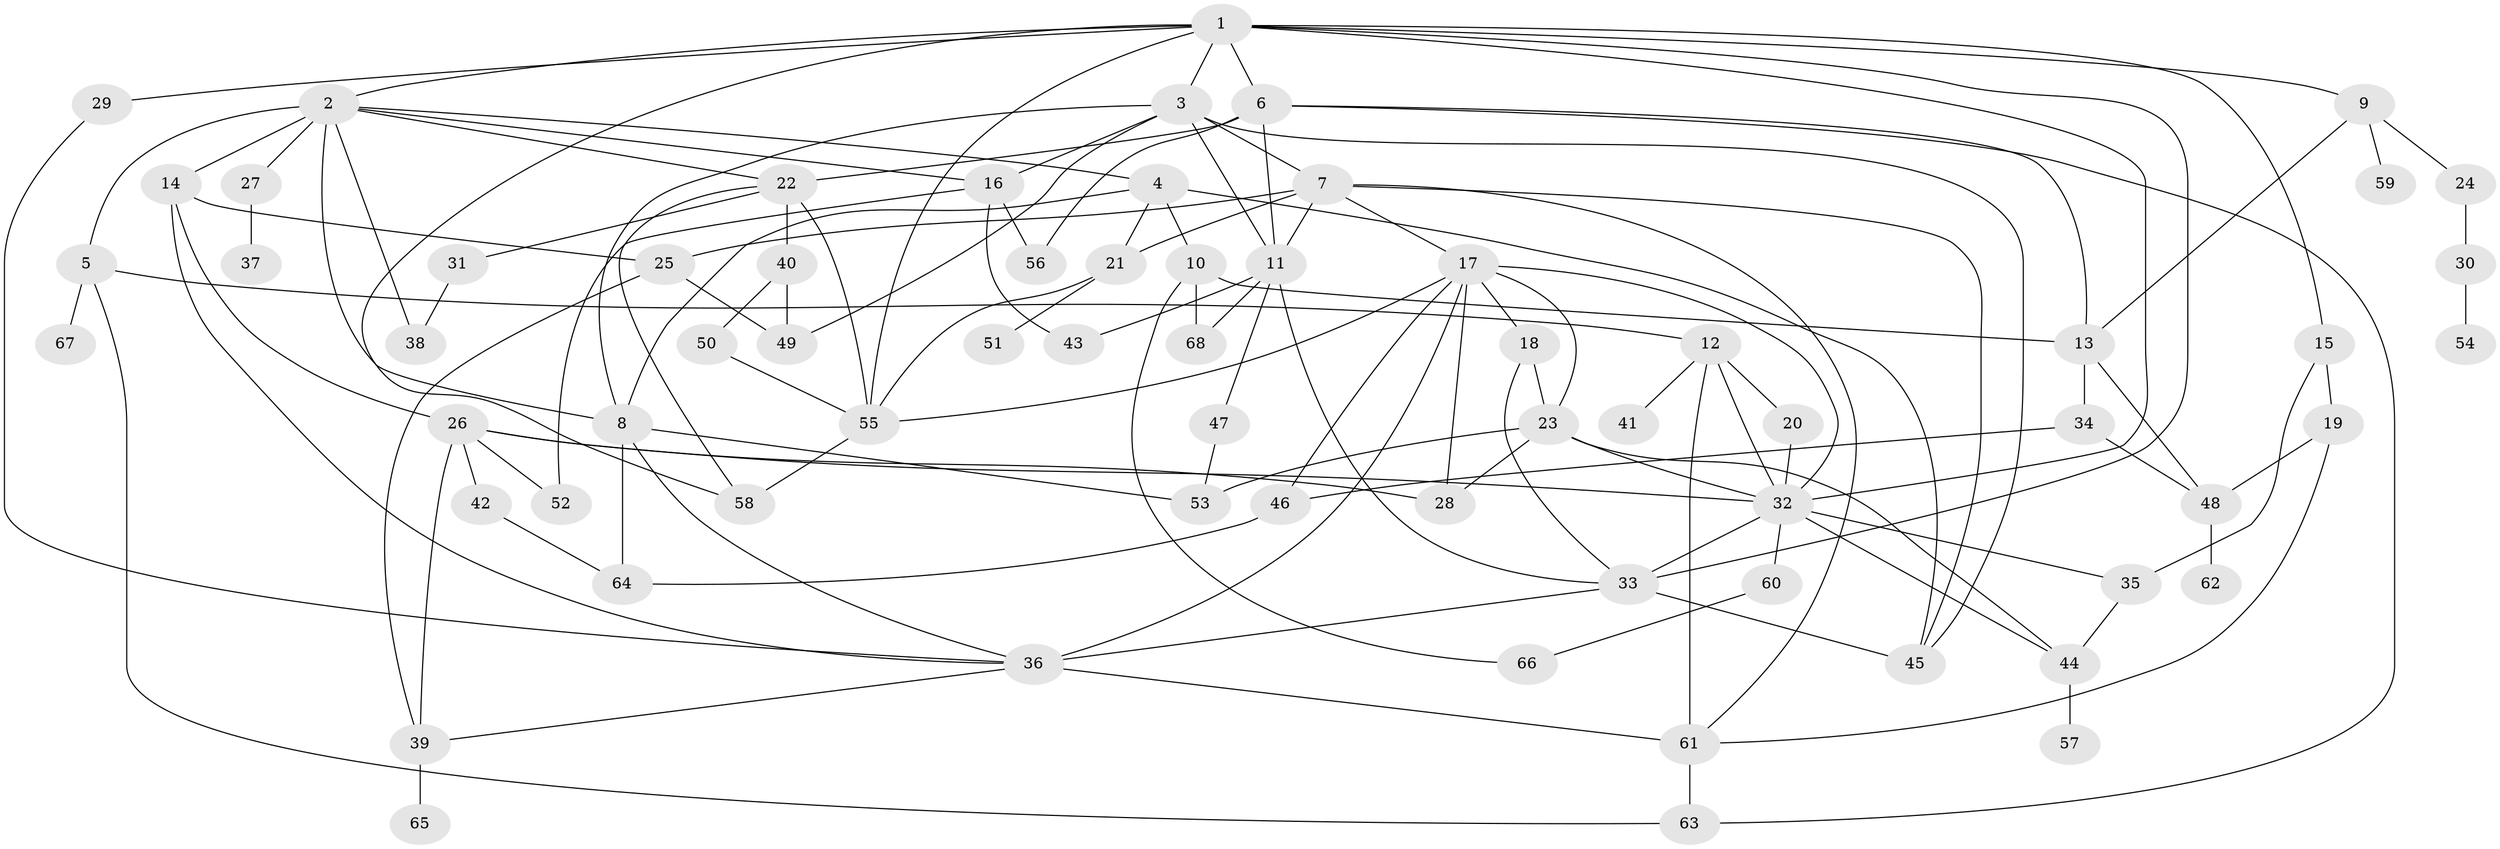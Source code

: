 // original degree distribution, {11: 0.007407407407407408, 10: 0.007407407407407408, 5: 0.08888888888888889, 2: 0.24444444444444444, 7: 0.02962962962962963, 6: 0.02962962962962963, 4: 0.15555555555555556, 1: 0.2222222222222222, 3: 0.21481481481481482}
// Generated by graph-tools (version 1.1) at 2025/34/03/09/25 02:34:07]
// undirected, 68 vertices, 126 edges
graph export_dot {
graph [start="1"]
  node [color=gray90,style=filled];
  1;
  2;
  3;
  4;
  5;
  6;
  7;
  8;
  9;
  10;
  11;
  12;
  13;
  14;
  15;
  16;
  17;
  18;
  19;
  20;
  21;
  22;
  23;
  24;
  25;
  26;
  27;
  28;
  29;
  30;
  31;
  32;
  33;
  34;
  35;
  36;
  37;
  38;
  39;
  40;
  41;
  42;
  43;
  44;
  45;
  46;
  47;
  48;
  49;
  50;
  51;
  52;
  53;
  54;
  55;
  56;
  57;
  58;
  59;
  60;
  61;
  62;
  63;
  64;
  65;
  66;
  67;
  68;
  1 -- 2 [weight=1.0];
  1 -- 3 [weight=1.0];
  1 -- 6 [weight=1.0];
  1 -- 9 [weight=1.0];
  1 -- 15 [weight=1.0];
  1 -- 29 [weight=1.0];
  1 -- 32 [weight=1.0];
  1 -- 33 [weight=1.0];
  1 -- 55 [weight=1.0];
  1 -- 58 [weight=1.0];
  2 -- 4 [weight=1.0];
  2 -- 5 [weight=1.0];
  2 -- 8 [weight=2.0];
  2 -- 14 [weight=1.0];
  2 -- 16 [weight=1.0];
  2 -- 22 [weight=1.0];
  2 -- 27 [weight=1.0];
  2 -- 38 [weight=1.0];
  3 -- 7 [weight=1.0];
  3 -- 8 [weight=1.0];
  3 -- 11 [weight=1.0];
  3 -- 16 [weight=1.0];
  3 -- 45 [weight=1.0];
  3 -- 49 [weight=1.0];
  4 -- 8 [weight=1.0];
  4 -- 10 [weight=2.0];
  4 -- 21 [weight=1.0];
  4 -- 45 [weight=1.0];
  5 -- 12 [weight=1.0];
  5 -- 63 [weight=1.0];
  5 -- 67 [weight=1.0];
  6 -- 11 [weight=1.0];
  6 -- 13 [weight=1.0];
  6 -- 22 [weight=1.0];
  6 -- 56 [weight=1.0];
  6 -- 63 [weight=1.0];
  7 -- 11 [weight=1.0];
  7 -- 17 [weight=1.0];
  7 -- 21 [weight=1.0];
  7 -- 25 [weight=2.0];
  7 -- 45 [weight=1.0];
  7 -- 61 [weight=1.0];
  8 -- 36 [weight=1.0];
  8 -- 53 [weight=1.0];
  8 -- 64 [weight=2.0];
  9 -- 13 [weight=1.0];
  9 -- 24 [weight=1.0];
  9 -- 59 [weight=1.0];
  10 -- 13 [weight=1.0];
  10 -- 66 [weight=1.0];
  10 -- 68 [weight=1.0];
  11 -- 33 [weight=1.0];
  11 -- 43 [weight=2.0];
  11 -- 47 [weight=1.0];
  11 -- 68 [weight=1.0];
  12 -- 20 [weight=2.0];
  12 -- 32 [weight=1.0];
  12 -- 41 [weight=1.0];
  12 -- 61 [weight=1.0];
  13 -- 34 [weight=1.0];
  13 -- 48 [weight=1.0];
  14 -- 25 [weight=1.0];
  14 -- 26 [weight=1.0];
  14 -- 36 [weight=1.0];
  15 -- 19 [weight=1.0];
  15 -- 35 [weight=1.0];
  16 -- 43 [weight=1.0];
  16 -- 52 [weight=1.0];
  16 -- 56 [weight=2.0];
  17 -- 18 [weight=1.0];
  17 -- 23 [weight=1.0];
  17 -- 28 [weight=4.0];
  17 -- 32 [weight=1.0];
  17 -- 36 [weight=1.0];
  17 -- 46 [weight=1.0];
  17 -- 55 [weight=1.0];
  18 -- 23 [weight=1.0];
  18 -- 33 [weight=1.0];
  19 -- 48 [weight=1.0];
  19 -- 61 [weight=1.0];
  20 -- 32 [weight=1.0];
  21 -- 51 [weight=1.0];
  21 -- 55 [weight=2.0];
  22 -- 31 [weight=1.0];
  22 -- 40 [weight=1.0];
  22 -- 55 [weight=2.0];
  22 -- 58 [weight=1.0];
  23 -- 28 [weight=1.0];
  23 -- 32 [weight=1.0];
  23 -- 44 [weight=1.0];
  23 -- 53 [weight=1.0];
  24 -- 30 [weight=1.0];
  25 -- 39 [weight=1.0];
  25 -- 49 [weight=1.0];
  26 -- 28 [weight=1.0];
  26 -- 32 [weight=1.0];
  26 -- 39 [weight=1.0];
  26 -- 42 [weight=1.0];
  26 -- 52 [weight=1.0];
  27 -- 37 [weight=1.0];
  29 -- 36 [weight=1.0];
  30 -- 54 [weight=1.0];
  31 -- 38 [weight=1.0];
  32 -- 33 [weight=1.0];
  32 -- 35 [weight=1.0];
  32 -- 44 [weight=1.0];
  32 -- 60 [weight=1.0];
  33 -- 36 [weight=1.0];
  33 -- 45 [weight=2.0];
  34 -- 46 [weight=1.0];
  34 -- 48 [weight=1.0];
  35 -- 44 [weight=1.0];
  36 -- 39 [weight=1.0];
  36 -- 61 [weight=2.0];
  39 -- 65 [weight=1.0];
  40 -- 49 [weight=1.0];
  40 -- 50 [weight=1.0];
  42 -- 64 [weight=1.0];
  44 -- 57 [weight=1.0];
  46 -- 64 [weight=1.0];
  47 -- 53 [weight=1.0];
  48 -- 62 [weight=2.0];
  50 -- 55 [weight=1.0];
  55 -- 58 [weight=1.0];
  60 -- 66 [weight=1.0];
  61 -- 63 [weight=1.0];
}
